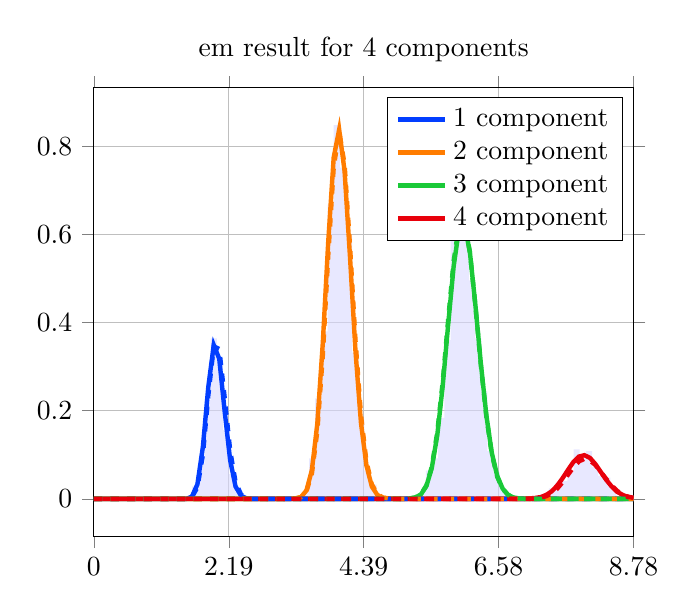 \begin{tikzpicture}
\begin{axis}[title={em result for 4 components}, yticklabel style={/pgf/number format/fixed,
            /pgf/number format/precision=3}, grid={major}, yminorgrids={true}, tick align={outside}, xtick={0.0,2.194,4.387,6.581,8.775}, xmin={0.0}, xmax={8.775}, scaled y ticks={false}]
    \addplot[ybar interval, fill={blue!15}, forget plot, opacity={0.6}, draw={none}, bar width={5.0e-6}]
        table[row sep={\\}]
        {
            \\
            1.6  0.028  \\
            1.7  0.08  \\
            1.8  0.224  \\
            1.9  0.364  \\
            2.0  0.316  \\
            2.1  0.156  \\
            2.2  0.056  \\
            2.3  0.016  \\
            2.4  0.0  \\
            2.5  0.0  \\
            2.6  0.0  \\
            2.7  0.0  \\
            2.8  0.0  \\
            2.9  0.0  \\
            3.0  0.0  \\
            3.1  0.0  \\
            3.2  0.0  \\
            3.3  0.0  \\
            3.4  0.016  \\
            3.5  0.092  \\
            3.6  0.228  \\
            3.7  0.38  \\
            3.8  0.668  \\
            3.9  0.848  \\
            4.0  0.752  \\
            4.1  0.596  \\
            4.2  0.332  \\
            4.3  0.18  \\
            4.4  0.064  \\
            4.5  0.032  \\
            4.6  0.004  \\
            4.7  0.0  \\
            4.8  0.0  \\
            4.9  0.0  \\
            5.0  0.0  \\
            5.1  0.0  \\
            5.2  0.004  \\
            5.3  0.016  \\
            5.4  0.064  \\
            5.5  0.092  \\
            5.6  0.184  \\
            5.7  0.36  \\
            5.8  0.648  \\
            5.9  0.588  \\
            6.0  0.608  \\
            6.1  0.496  \\
            6.2  0.364  \\
            6.3  0.244  \\
            6.4  0.108  \\
            6.5  0.06  \\
            6.6  0.02  \\
            6.7  0.008  \\
            6.8  0.004  \\
            6.9  0.0  \\
            7.0  0.0  \\
            7.1  0.0  \\
            7.2  0.008  \\
            7.3  0.004  \\
            7.4  0.024  \\
            7.5  0.036  \\
            7.6  0.04  \\
            7.7  0.064  \\
            7.8  0.112  \\
            7.9  0.092  \\
            8.0  0.108  \\
            8.1  0.072  \\
            8.2  0.052  \\
            8.3  0.048  \\
            8.4  0.024  \\
            8.5  0.004  \\
            8.6  0.004  \\
            8.7  0.008  \\
            8.8  0.0  \\
        }
        ;
    \addplot[style={{ultra thick}}, color={rgb,1:red,0.008;green,0.243;blue,1.0}]
        table[row sep={\\}]
        {
            \\
            0.0  0.0  \\
            0.089  7.193e-187  \\
            0.177  7.96e-131  \\
            0.266  1.182e-99  \\
            0.355  1.151e-78  \\
            0.443  2.951e-63  \\
            0.532  2.235e-51  \\
            0.62  6.21e-42  \\
            0.709  2.846e-34  \\
            0.798  5.672e-28  \\
            0.886  9.533e-23  \\
            0.975  2.167e-18  \\
            1.064  9.439e-15  \\
            1.152  1.027e-11  \\
            1.241  3.428e-9  \\
            1.33  4.134e-7  \\
            1.418  2.054e-5  \\
            1.507  0.0  \\
            1.595  0.005  \\
            1.684  0.033  \\
            1.773  0.118  \\
            1.861  0.254  \\
            1.95  0.349  \\
            2.039  0.318  \\
            2.127  0.199  \\
            2.216  0.088  \\
            2.304  0.028  \\
            2.393  0.007  \\
            2.482  0.001  \\
            2.57  0.0  \\
            2.659  1.945e-5  \\
            2.748  1.739e-6  \\
            2.836  1.263e-7  \\
            2.925  7.556e-9  \\
            3.014  3.764e-10  \\
            3.102  1.578e-11  \\
            3.191  5.624e-13  \\
            3.279  1.719e-14  \\
            3.368  4.542e-16  \\
            3.457  1.046e-17  \\
            3.545  2.112e-19  \\
            3.634  3.765e-21  \\
            3.723  5.964e-23  \\
            3.811  8.439e-25  \\
            3.9  1.072e-26  \\
            3.989  1.229e-28  \\
            4.077  1.277e-30  \\
            4.166  1.207e-32  \\
            4.254  1.043e-34  \\
            4.343  8.267e-37  \\
            4.432  6.031e-39  \\
            4.52  4.062e-41  \\
            4.609  2.535e-43  \\
            4.698  1.469e-45  \\
            4.786  7.935e-48  \\
            4.875  4.002e-50  \\
            4.963  1.89e-52  \\
            5.052  8.377e-55  \\
            5.141  3.492e-57  \\
            5.229  1.372e-59  \\
            5.318  5.091e-62  \\
            5.407  1.787e-64  \\
            5.495  5.948e-67  \\
            5.584  1.88e-69  \\
            5.673  5.649e-72  \\
            5.761  1.617e-74  \\
            5.85  4.416e-77  \\
            5.938  1.152e-79  \\
            6.027  2.876e-82  \\
            6.116  6.874e-85  \\
            6.204  1.576e-87  \\
            6.293  3.47e-90  \\
            6.382  7.342e-93  \\
            6.47  1.495e-95  \\
            6.559  2.933e-98  \\
            6.648  5.549e-101  \\
            6.736  1.013e-103  \\
            6.825  1.787e-106  \\
            6.913  3.049e-109  \\
            7.002  5.033e-112  \\
            7.091  8.049e-115  \\
            7.179  1.248e-117  \\
            7.268  1.876e-120  \\
            7.357  2.739e-123  \\
            7.445  3.884e-126  \\
            7.534  5.356e-129  \\
            7.623  7.184e-132  \\
            7.711  9.381e-135  \\
            7.8  1.193e-137  \\
            7.888  1.479e-140  \\
            7.977  1.788e-143  \\
            8.066  2.108e-146  \\
            8.154  2.428e-149  \\
            8.243  2.73e-152  \\
            8.332  3.001e-155  \\
            8.42  3.225e-158  \\
            8.509  3.39e-161  \\
            8.597  3.487e-164  \\
            8.686  3.512e-167  \\
            8.775  3.464e-170  \\
        }
        ;
    \addlegendentry {1 component}
    \addplot[style={{ultra thick}}, color={rgb,1:red,1.0;green,0.486;blue,0.0}]
        table[row sep={\\}]
        {
            \\
            0.0  0.0  \\
            0.089  0.0  \\
            0.177  0.0  \\
            0.266  1.124e-307  \\
            0.355  1.006e-261  \\
            0.443  6.025e-227  \\
            0.532  3.088e-199  \\
            0.62  2.099e-176  \\
            0.709  3.84e-157  \\
            0.798  1.318e-140  \\
            0.886  3.198e-126  \\
            0.975  1.412e-113  \\
            1.064  2.278e-102  \\
            1.152  2.286e-92  \\
            1.241  2.153e-83  \\
            1.33  2.638e-75  \\
            1.418  5.474e-68  \\
            1.507  2.386e-61  \\
            1.595  2.612e-55  \\
            1.684  8.339e-50  \\
            1.773  8.809e-45  \\
            1.861  3.431e-40  \\
            1.95  5.404e-36  \\
            2.039  3.733e-32  \\
            2.127  1.213e-28  \\
            2.216  1.971e-25  \\
            2.304  1.691e-22  \\
            2.393  8.044e-20  \\
            2.482  2.214e-17  \\
            2.57  3.662e-15  \\
            2.659  3.771e-13  \\
            2.748  2.492e-11  \\
            2.836  1.088e-9  \\
            2.925  3.216e-8  \\
            3.014  6.591e-7  \\
            3.102  9.567e-6  \\
            3.191  0.0  \\
            3.279  0.001  \\
            3.368  0.004  \\
            3.457  0.019  \\
            3.545  0.065  \\
            3.634  0.171  \\
            3.723  0.354  \\
            3.811  0.583  \\
            3.9  0.775  \\
            3.989  0.838  \\
            4.077  0.744  \\
            4.166  0.547  \\
            4.254  0.336  \\
            4.343  0.173  \\
            4.432  0.076  \\
            4.52  0.028  \\
            4.609  0.009  \\
            4.698  0.002  \\
            4.786  0.001  \\
            4.875  0.0  \\
            4.963  2.289e-5  \\
            5.052  3.69e-6  \\
            5.141  5.263e-7  \\
            5.229  6.667e-8  \\
            5.318  7.532e-9  \\
            5.407  7.617e-10  \\
            5.495  6.92e-11  \\
            5.584  5.668e-12  \\
            5.673  4.198e-13  \\
            5.761  2.821e-14  \\
            5.85  1.725e-15  \\
            5.938  9.626e-17  \\
            6.027  4.915e-18  \\
            6.116  2.302e-19  \\
            6.204  9.918e-21  \\
            6.293  3.938e-22  \\
            6.382  1.445e-23  \\
            6.47  4.91e-25  \\
            6.559  1.548e-26  \\
            6.648  4.537e-28  \\
            6.736  1.239e-29  \\
            6.825  3.158e-31  \\
            6.913  7.524e-33  \\
            7.002  1.679e-34  \\
            7.091  3.515e-36  \\
            7.179  6.915e-38  \\
            7.268  1.28e-39  \\
            7.357  2.233e-41  \\
            7.445  3.677e-43  \\
            7.534  5.721e-45  \\
            7.623  8.424e-47  \\
            7.711  1.175e-48  \\
            7.8  1.556e-50  \\
            7.888  1.956e-52  \\
            7.977  2.338e-54  \\
            8.066  2.661e-56  \\
            8.154  2.886e-58  \\
            8.243  2.986e-60  \\
            8.332  2.95e-62  \\
            8.42  2.786e-64  \\
            8.509  2.518e-66  \\
            8.597  2.179e-68  \\
            8.686  1.807e-70  \\
            8.775  1.438e-72  \\
        }
        ;
    \addlegendentry {2 component}
    \addplot[style={{ultra thick}}, color={rgb,1:red,0.102;green,0.788;blue,0.22}]
        table[row sep={\\}]
        {
            \\
            0.0  0.0  \\
            0.089  0.0  \\
            0.177  0.0  \\
            0.266  0.0  \\
            0.355  0.0  \\
            0.443  0.0  \\
            0.532  0.0  \\
            0.62  0.0  \\
            0.709  0.0  \\
            0.798  3.483e-300  \\
            0.886  1.298e-276  \\
            0.975  1.172e-255  \\
            1.064  7.327e-237  \\
            1.152  7.038e-220  \\
            1.241  1.93e-204  \\
            1.33  2.468e-190  \\
            1.418  2.188e-177  \\
            1.507  1.858e-165  \\
            1.595  1.978e-154  \\
            1.684  3.302e-144  \\
            1.773  1.046e-134  \\
            1.861  7.391e-126  \\
            1.95  1.34e-117  \\
            2.039  7.038e-110  \\
            2.127  1.189e-102  \\
            2.216  7.094e-96  \\
            2.304  1.621e-89  \\
            2.393  1.526e-83  \\
            2.482  6.308e-78  \\
            2.57  1.214e-72  \\
            2.659  1.145e-67  \\
            2.748  5.548e-63  \\
            2.836  1.441e-58  \\
            2.925  2.083e-54  \\
            3.014  1.737e-50  \\
            3.102  8.62e-47  \\
            3.191  2.623e-43  \\
            3.279  5.026e-40  \\
            3.368  6.215e-37  \\
            3.457  5.075e-34  \\
            3.545  2.794e-31  \\
            3.634  1.058e-28  \\
            3.723  2.803e-26  \\
            3.811  5.287e-24  \\
            3.9  7.213e-22  \\
            3.989  7.22e-20  \\
            4.077  5.375e-18  \\
            4.166  3.015e-16  \\
            4.254  1.289e-14  \\
            4.343  4.25e-13  \\
            4.432  1.091e-11  \\
            4.52  2.206e-10  \\
            4.609  3.54e-9  \\
            4.698  4.551e-8  \\
            4.786  4.728e-7  \\
            4.875  3.999e-6  \\
            4.963  2.774e-5  \\
            5.052  0.0  \\
            5.141  0.001  \\
            5.229  0.003  \\
            5.318  0.01  \\
            5.407  0.029  \\
            5.495  0.07  \\
            5.584  0.144  \\
            5.673  0.257  \\
            5.761  0.395  \\
            5.85  0.527  \\
            5.938  0.613  \\
            6.027  0.624  \\
            6.116  0.558  \\
            6.204  0.44  \\
            6.293  0.307  \\
            6.382  0.19  \\
            6.47  0.105  \\
            6.559  0.052  \\
            6.648  0.023  \\
            6.736  0.009  \\
            6.825  0.003  \\
            6.913  0.001  \\
            7.002  0.0  \\
            7.091  8.206e-5  \\
            7.179  1.991e-5  \\
            7.268  4.408e-6  \\
            7.357  8.93e-7  \\
            7.445  1.658e-7  \\
            7.534  2.828e-8  \\
            7.623  4.439e-9  \\
            7.711  6.426e-10  \\
            7.8  8.595e-11  \\
            7.888  1.064e-11  \\
            7.977  1.221e-12  \\
            8.066  1.301e-13  \\
            8.154  1.29e-14  \\
            8.243  1.192e-15  \\
            8.332  1.027e-16  \\
            8.42  8.271e-18  \\
            8.509  6.233e-19  \\
            8.597  4.401e-20  \\
            8.686  2.916e-21  \\
            8.775  1.815e-22  \\
        }
        ;
    \addlegendentry {3 component}
    \addplot[style={{ultra thick}}, color={rgb,1:red,0.91;green,0.0;blue,0.043}]
        table[row sep={\\}]
        {
            \\
            0.0  0.0  \\
            0.089  0.0  \\
            0.177  0.0  \\
            0.266  0.0  \\
            0.355  0.0  \\
            0.443  0.0  \\
            0.532  0.0  \\
            0.62  0.0  \\
            0.709  0.0  \\
            0.798  0.0  \\
            0.886  0.0  \\
            0.975  0.0  \\
            1.064  0.0  \\
            1.152  0.0  \\
            1.241  0.0  \\
            1.33  0.0  \\
            1.418  3.235e-315  \\
            1.507  4.823e-298  \\
            1.595  4.508e-282  \\
            1.684  3.565e-267  \\
            1.773  3.073e-253  \\
            1.861  3.586e-240  \\
            1.95  6.821e-228  \\
            2.039  2.486e-216  \\
            2.127  1.998e-205  \\
            2.216  4.005e-195  \\
            2.304  2.234e-185  \\
            2.393  3.818e-176  \\
            2.482  2.18e-167  \\
            2.57  4.487e-159  \\
            2.659  3.571e-151  \\
            2.748  1.169e-143  \\
            2.836  1.666e-136  \\
            2.925  1.087e-129  \\
            3.014  3.406e-123  \\
            3.102  5.345e-117  \\
            3.191  4.368e-111  \\
            3.279  1.926e-105  \\
            3.368  4.738e-100  \\
            3.457  6.701e-95  \\
            3.545  5.603e-90  \\
            3.634  2.843e-85  \\
            3.723  8.968e-81  \\
            3.811  1.798e-76  \\
            3.9  2.34e-72  \\
            3.989  2.015e-68  \\
            4.077  1.17e-64  \\
            4.166  4.654e-61  \\
            4.254  1.29e-57  \\
            4.343  2.526e-54  \\
            4.432  3.547e-51  \\
            4.52  3.618e-48  \\
            4.609  2.714e-45  \\
            4.698  1.515e-42  \\
            4.786  6.364e-40  \\
            4.875  2.032e-37  \\
            4.963  4.983e-35  \\
            5.052  9.47e-33  \\
            5.141  1.407e-30  \\
            5.229  1.649e-28  \\
            5.318  1.536e-26  \\
            5.407  1.146e-24  \\
            5.495  6.899e-23  \\
            5.584  3.373e-21  \\
            5.673  1.348e-19  \\
            5.761  4.435e-18  \\
            5.85  1.207e-16  \\
            5.938  2.736e-15  \\
            6.027  5.189e-14  \\
            6.116  8.28e-13  \\
            6.204  1.117e-11  \\
            6.293  1.28e-10  \\
            6.382  1.252e-9  \\
            6.47  1.05e-8  \\
            6.559  7.575e-8  \\
            6.648  4.724e-7  \\
            6.736  2.556e-6  \\
            6.825  1.204e-5  \\
            6.913  4.959e-5  \\
            7.002  0.0  \\
            7.091  0.001  \\
            7.179  0.002  \\
            7.268  0.004  \\
            7.357  0.009  \\
            7.445  0.017  \\
            7.534  0.03  \\
            7.623  0.047  \\
            7.711  0.066  \\
            7.8  0.084  \\
            7.888  0.096  \\
            7.977  0.099  \\
            8.066  0.093  \\
            8.154  0.079  \\
            8.243  0.061  \\
            8.332  0.043  \\
            8.42  0.028  \\
            8.509  0.016  \\
            8.597  0.009  \\
            8.686  0.004  \\
            8.775  0.002  \\
        }
        ;
    \addlegendentry {4 component}
    \addplot[style={{ultra thick, dashed}}, color={rgb,1:red,0.008;green,0.243;blue,1.0}]
        table[row sep={\\}]
        {
            \\
            0.0  0.0  \\
            0.089  1.711e-187  \\
            0.177  1.945e-131  \\
            0.266  3.031e-100  \\
            0.355  3.127e-79  \\
            0.443  8.529e-64  \\
            0.532  6.897e-52  \\
            0.62  2.05e-42  \\
            0.709  1.007e-34  \\
            0.798  2.152e-28  \\
            0.886  3.884e-23  \\
            0.975  9.487e-19  \\
            1.064  4.443e-15  \\
            1.152  5.201e-12  \\
            1.241  1.868e-9  \\
            1.33  2.426e-7  \\
            1.418  1.298e-5  \\
            1.507  0.0  \\
            1.595  0.004  \\
            1.684  0.026  \\
            1.773  0.1  \\
            1.861  0.234  \\
            1.95  0.346  \\
            2.039  0.34  \\
            2.127  0.23  \\
            2.216  0.11  \\
            2.304  0.038  \\
            2.393  0.01  \\
            2.482  0.002  \\
            2.57  0.0  \\
            2.659  3.548e-5  \\
            2.748  3.424e-6  \\
            2.836  2.686e-7  \\
            2.925  1.735e-8  \\
            3.014  9.331e-10  \\
            3.102  4.225e-11  \\
            3.191  1.626e-12  \\
            3.279  5.368e-14  \\
            3.368  1.532e-15  \\
            3.457  3.81e-17  \\
            3.545  8.311e-19  \\
            3.634  1.601e-20  \\
            3.723  2.739e-22  \\
            3.811  4.188e-24  \\
            3.9  5.748e-26  \\
            3.989  7.118e-28  \\
            4.077  7.991e-30  \\
            4.166  8.164e-32  \\
            4.254  7.623e-34  \\
            4.343  6.529e-36  \\
            4.432  5.147e-38  \\
            4.52  3.747e-40  \\
            4.609  2.527e-42  \\
            4.698  1.583e-44  \\
            4.786  9.238e-47  \\
            4.875  5.036e-49  \\
            4.963  2.57e-51  \\
            5.052  1.231e-53  \\
            5.141  5.548e-56  \\
            5.229  2.356e-58  \\
            5.318  9.449e-61  \\
            5.407  3.586e-63  \\
            5.495  1.29e-65  \\
            5.584  4.407e-68  \\
            5.673  1.432e-70  \\
            5.761  4.431e-73  \\
            5.85  1.308e-75  \\
            5.938  3.689e-78  \\
            6.027  9.954e-81  \\
            6.116  2.573e-83  \\
            6.204  6.377e-86  \\
            6.293  1.518e-88  \\
            6.382  3.472e-91  \\
            6.47  7.645e-94  \\
            6.559  1.622e-96  \\
            6.648  3.317e-99  \\
            6.736  6.548e-102  \\
            6.825  1.249e-104  \\
            6.913  2.303e-107  \\
            7.002  4.112e-110  \\
            7.091  7.109e-113  \\
            7.179  1.192e-115  \\
            7.268  1.937e-118  \\
            7.357  3.058e-121  \\
            7.445  4.69e-124  \\
            7.534  6.993e-127  \\
            7.623  1.014e-129  \\
            7.711  1.432e-132  \\
            7.8  1.97e-135  \\
            7.888  2.64e-138  \\
            7.977  3.451e-141  \\
            8.066  4.402e-144  \\
            8.154  5.481e-147  \\
            8.243  6.666e-150  \\
            8.332  7.923e-153  \\
            8.42  9.207e-156  \\
            8.509  1.047e-158  \\
            8.597  1.164e-161  \\
            8.686  1.268e-164  \\
            8.775  1.353e-167  \\
        }
        ;
    \addplot[style={{ultra thick, dashed}}, color={rgb,1:red,1.0;green,0.486;blue,0.0}]
        table[row sep={\\}]
        {
            \\
            0.0  0.0  \\
            0.089  0.0  \\
            0.177  0.0  \\
            0.266  2.148e-308  \\
            0.355  2.154e-262  \\
            0.443  1.416e-227  \\
            0.532  7.854e-200  \\
            0.62  5.722e-177  \\
            0.709  1.114e-157  \\
            0.798  4.051e-141  \\
            0.886  1.036e-126  \\
            0.975  4.807e-114  \\
            1.064  8.131e-103  \\
            1.152  8.529e-93  \\
            1.241  8.381e-84  \\
            1.33  1.07e-75  \\
            1.418  2.309e-68  \\
            1.507  1.046e-61  \\
            1.595  1.188e-55  \\
            1.684  3.929e-50  \\
            1.773  4.298e-45  \\
            1.861  1.732e-40  \\
            1.95  2.82e-36  \\
            2.039  2.012e-32  \\
            2.127  6.75e-29  \\
            2.216  1.132e-25  \\
            2.304  1.002e-22  \\
            2.393  4.911e-20  \\
            2.482  1.392e-17  \\
            2.57  2.372e-15  \\
            2.659  2.515e-13  \\
            2.748  1.71e-11  \\
            2.836  7.679e-10  \\
            2.925  2.334e-8  \\
            3.014  4.919e-7  \\
            3.102  7.339e-6  \\
            3.191  7.904e-5  \\
            3.279  0.001  \\
            3.368  0.004  \\
            3.457  0.017  \\
            3.545  0.057  \\
            3.634  0.154  \\
            3.723  0.326  \\
            3.811  0.552  \\
            3.9  0.752  \\
            3.989  0.834  \\
            4.077  0.759  \\
            4.166  0.572  \\
            4.254  0.36  \\
            4.343  0.191  \\
            4.432  0.085  \\
            4.52  0.033  \\
            4.609  0.011  \\
            4.698  0.003  \\
            4.786  0.001  \\
            4.875  0.0  \\
            4.963  2.977e-5  \\
            5.052  4.915e-6  \\
            5.141  7.176e-7  \\
            5.229  9.306e-8  \\
            5.318  1.076e-8  \\
            5.407  1.114e-9  \\
            5.495  1.035e-10  \\
            5.584  8.678e-12  \\
            5.673  6.577e-13  \\
            5.761  4.522e-14  \\
            5.85  2.829e-15  \\
            5.938  1.615e-16  \\
            6.027  8.433e-18  \\
            6.116  4.04e-19  \\
            6.204  1.78e-20  \\
            6.293  7.228e-22  \\
            6.382  2.712e-23  \\
            6.47  9.422e-25  \\
            6.559  3.037e-26  \\
            6.648  9.102e-28  \\
            6.736  2.541e-29  \\
            6.825  6.62e-31  \\
            6.913  1.612e-32  \\
            7.002  3.678e-34  \\
            7.091  7.87e-36  \\
            7.179  1.582e-37  \\
            7.268  2.993e-39  \\
            7.357  5.337e-41  \\
            7.445  8.979e-43  \\
            7.534  1.428e-44  \\
            7.623  2.148e-46  \\
            7.711  3.062e-48  \\
            7.8  4.141e-50  \\
            7.888  5.319e-52  \\
            7.977  6.496e-54  \\
            8.066  7.552e-56  \\
            8.154  8.367e-58  \\
            8.243  8.844e-60  \\
            8.332  8.925e-62  \\
            8.42  8.61e-64  \\
            8.509  7.947e-66  \\
            8.597  7.024e-68  \\
            8.686  5.95e-70  \\
            8.775  4.836e-72  \\
        }
        ;
    \addplot[style={{ultra thick, dashed}}, color={rgb,1:red,0.102;green,0.788;blue,0.22}]
        table[row sep={\\}]
        {
            \\
            0.0  0.0  \\
            0.089  0.0  \\
            0.177  0.0  \\
            0.266  0.0  \\
            0.355  0.0  \\
            0.443  0.0  \\
            0.532  0.0  \\
            0.62  0.0  \\
            0.709  0.0  \\
            0.798  6.716e-300  \\
            0.886  2.435e-276  \\
            0.975  2.145e-255  \\
            1.064  1.311e-236  \\
            1.152  1.232e-219  \\
            1.241  3.311e-204  \\
            1.33  4.155e-190  \\
            1.418  3.618e-177  \\
            1.507  3.021e-165  \\
            1.595  3.164e-154  \\
            1.684  5.201e-144  \\
            1.773  1.623e-134  \\
            1.861  1.131e-125  \\
            1.95  2.022e-117  \\
            2.039  1.048e-109  \\
            2.127  1.748e-102  \\
            2.216  1.03e-95  \\
            2.304  2.325e-89  \\
            2.393  2.163e-83  \\
            2.482  8.84e-78  \\
            2.57  1.682e-72  \\
            2.659  1.57e-67  \\
            2.748  7.524e-63  \\
            2.836  1.933e-58  \\
            2.925  2.767e-54  \\
            3.014  2.284e-50  \\
            3.102  1.123e-46  \\
            3.191  3.384e-43  \\
            3.279  6.423e-40  \\
            3.368  7.87e-37  \\
            3.457  6.367e-34  \\
            3.545  3.474e-31  \\
            3.634  1.304e-28  \\
            3.723  3.425e-26  \\
            3.811  6.406e-24  \\
            3.9  8.666e-22  \\
            3.989  8.603e-20  \\
            4.077  6.353e-18  \\
            4.166  3.534e-16  \\
            4.254  1.499e-14  \\
            4.343  4.904e-13  \\
            4.432  1.25e-11  \\
            4.52  2.506e-10  \\
            4.609  3.991e-9  \\
            4.698  5.094e-8  \\
            4.786  5.252e-7  \\
            4.875  4.41e-6  \\
            4.963  3.037e-5  \\
            5.052  0.0  \\
            5.141  0.001  \\
            5.229  0.003  \\
            5.318  0.011  \\
            5.407  0.03  \\
            5.495  0.073  \\
            5.584  0.151  \\
            5.673  0.266  \\
            5.761  0.406  \\
            5.85  0.539  \\
            5.938  0.622  \\
            6.027  0.629  \\
            6.116  0.559  \\
            6.204  0.438  \\
            6.293  0.303  \\
            6.382  0.187  \\
            6.47  0.102  \\
            6.559  0.05  \\
            6.648  0.022  \\
            6.736  0.009  \\
            6.825  0.003  \\
            6.913  0.001  \\
            7.002  0.0  \\
            7.091  7.675e-5  \\
            7.179  1.851e-5  \\
            7.268  4.074e-6  \\
            7.357  8.203e-7  \\
            7.445  1.514e-7  \\
            7.534  2.567e-8  \\
            7.623  4.007e-9  \\
            7.711  5.767e-10  \\
            7.8  7.669e-11  \\
            7.888  9.438e-12  \\
            7.977  1.077e-12  \\
            8.066  1.141e-13  \\
            8.154  1.125e-14  \\
            8.243  1.033e-15  \\
            8.332  8.857e-17  \\
            8.42  7.092e-18  \\
            8.509  5.315e-19  \\
            8.597  3.732e-20  \\
            8.686  2.459e-21  \\
            8.775  1.523e-22  \\
        }
        ;
    \addplot[style={{ultra thick, dashed}}, color={rgb,1:red,0.91;green,0.0;blue,0.043}]
        table[row sep={\\}]
        {
            \\
            0.0  0.0  \\
            0.089  0.0  \\
            0.177  0.0  \\
            0.266  0.0  \\
            0.355  0.0  \\
            0.443  0.0  \\
            0.532  0.0  \\
            0.62  0.0  \\
            0.709  0.0  \\
            0.798  0.0  \\
            0.886  0.0  \\
            0.975  0.0  \\
            1.064  0.0  \\
            1.152  0.0  \\
            1.241  0.0  \\
            1.33  0.0  \\
            1.418  2.875e-316  \\
            1.507  4.427e-299  \\
            1.595  4.274e-283  \\
            1.684  3.491e-268  \\
            1.773  3.108e-254  \\
            1.861  3.744e-241  \\
            1.95  7.354e-229  \\
            2.039  2.767e-217  \\
            2.127  2.296e-206  \\
            2.216  4.752e-196  \\
            2.304  2.737e-186  \\
            2.393  4.829e-177  \\
            2.482  2.845e-168  \\
            2.57  6.047e-160  \\
            2.659  4.967e-152  \\
            2.748  1.679e-144  \\
            2.836  2.469e-137  \\
            2.925  1.663e-130  \\
            3.014  5.378e-124  \\
            3.102  8.71e-118  \\
            3.191  7.346e-112  \\
            3.279  3.343e-106  \\
            3.368  8.488e-101  \\
            3.457  1.239e-95  \\
            3.545  1.069e-90  \\
            3.634  5.598e-86  \\
            3.723  1.822e-81  \\
            3.811  3.77e-77  \\
            3.9  5.064e-73  \\
            3.989  4.5e-69  \\
            4.077  2.696e-65  \\
            4.166  1.107e-61  \\
            4.254  3.164e-58  \\
            4.343  6.395e-55  \\
            4.432  9.266e-52  \\
            4.52  9.752e-49  \\
            4.609  7.549e-46  \\
            4.698  4.348e-43  \\
            4.786  1.884e-40  \\
            4.875  6.209e-38  \\
            4.963  1.571e-35  \\
            5.052  3.081e-33  \\
            5.141  4.724e-31  \\
            5.229  5.711e-29  \\
            5.318  5.489e-27  \\
            5.407  4.226e-25  \\
            5.495  2.624e-23  \\
            5.584  1.324e-21  \\
            5.673  5.46e-20  \\
            5.761  1.853e-18  \\
            5.85  5.204e-17  \\
            5.938  1.217e-15  \\
            6.027  2.381e-14  \\
            6.116  3.919e-13  \\
            6.204  5.455e-12  \\
            6.293  6.45e-11  \\
            6.382  6.509e-10  \\
            6.47  5.629e-9  \\
            6.559  4.191e-8  \\
            6.648  2.697e-7  \\
            6.736  1.505e-6  \\
            6.825  7.317e-6  \\
            6.913  3.108e-5  \\
            7.002  0.0  \\
            7.091  0.0  \\
            7.179  0.001  \\
            7.268  0.003  \\
            7.357  0.006  \\
            7.445  0.013  \\
            7.534  0.023  \\
            7.623  0.038  \\
            7.711  0.055  \\
            7.8  0.072  \\
            7.888  0.085  \\
            7.977  0.091  \\
            8.066  0.087  \\
            8.154  0.077  \\
            8.243  0.061  \\
            8.332  0.045  \\
            8.42  0.03  \\
            8.509  0.018  \\
            8.597  0.01  \\
            8.686  0.005  \\
            8.775  0.002  \\
        }
        ;
\end{axis}
\end{tikzpicture}
